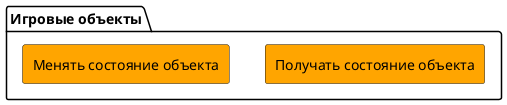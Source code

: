@startuml
package "Игровые объекты" as Object {
    rectangle "Получать состояние объекта" #orange
    rectangle "Менять состояние объекта" #orange
}
@enduml
